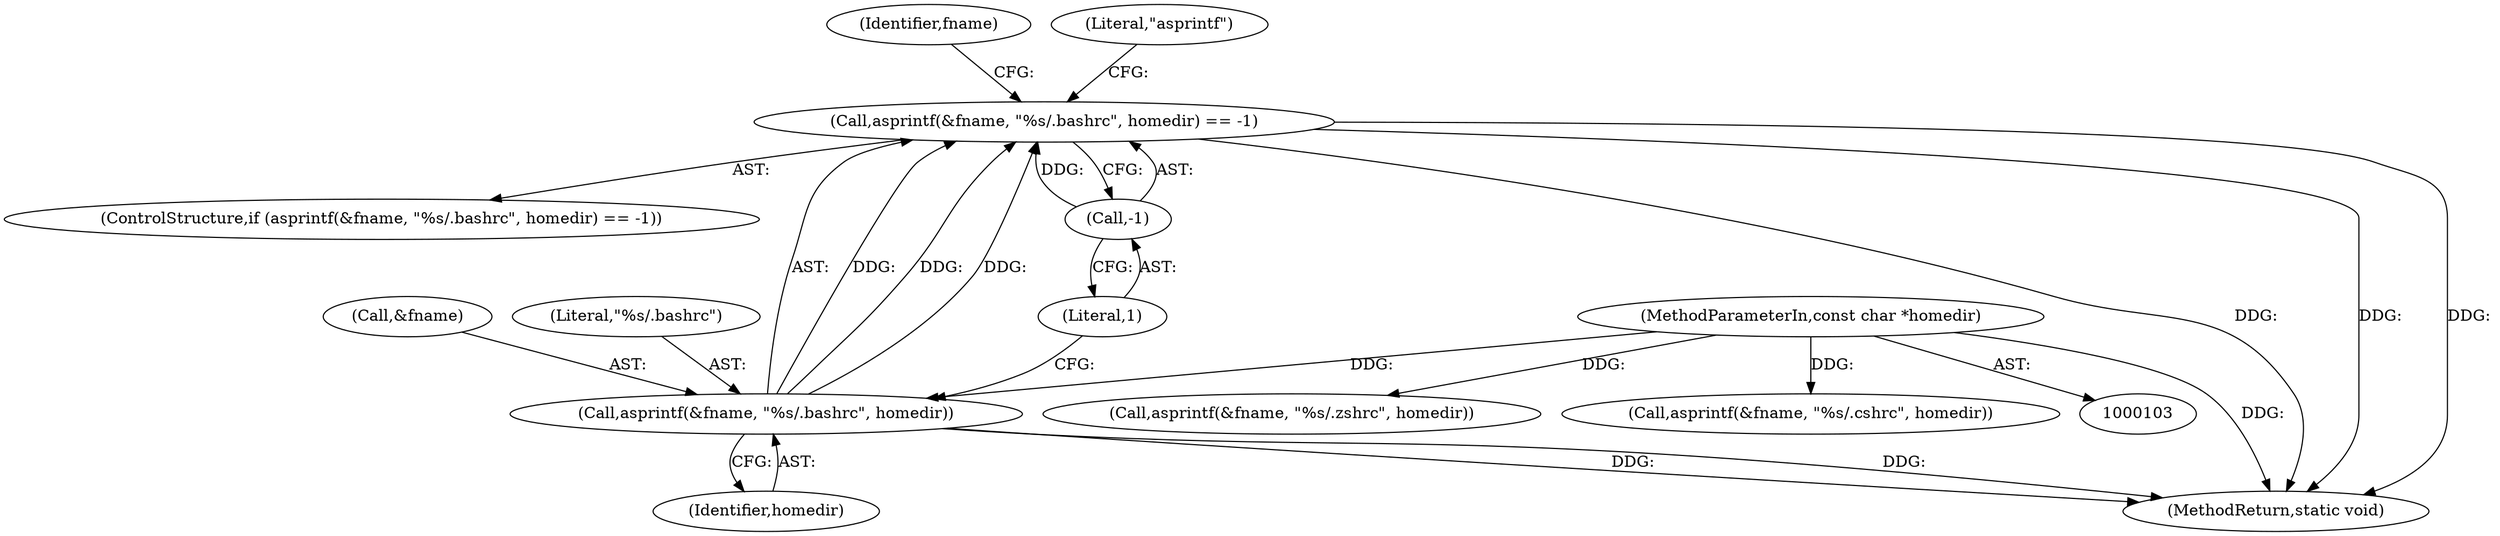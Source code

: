 digraph "0_firejail_38d418505e9ee2d326557e5639e8da49c298858f@API" {
"1000261" [label="(Call,asprintf(&fname, \"%s/.bashrc\", homedir) == -1)"];
"1000262" [label="(Call,asprintf(&fname, \"%s/.bashrc\", homedir))"];
"1000104" [label="(MethodParameterIn,const char *homedir)"];
"1000267" [label="(Call,-1)"];
"1000268" [label="(Literal,1)"];
"1000263" [label="(Call,&fname)"];
"1000266" [label="(Identifier,homedir)"];
"1000104" [label="(MethodParameterIn,const char *homedir)"];
"1000261" [label="(Call,asprintf(&fname, \"%s/.bashrc\", homedir) == -1)"];
"1000260" [label="(ControlStructure,if (asprintf(&fname, \"%s/.bashrc\", homedir) == -1))"];
"1000131" [label="(Call,asprintf(&fname, \"%s/.zshrc\", homedir))"];
"1000265" [label="(Literal,\"%s/.bashrc\")"];
"1000267" [label="(Call,-1)"];
"1000262" [label="(Call,asprintf(&fname, \"%s/.bashrc\", homedir))"];
"1000202" [label="(Call,asprintf(&fname, \"%s/.cshrc\", homedir))"];
"1000275" [label="(Identifier,fname)"];
"1000308" [label="(MethodReturn,static void)"];
"1000270" [label="(Literal,\"asprintf\")"];
"1000261" -> "1000260"  [label="AST: "];
"1000261" -> "1000267"  [label="CFG: "];
"1000262" -> "1000261"  [label="AST: "];
"1000267" -> "1000261"  [label="AST: "];
"1000270" -> "1000261"  [label="CFG: "];
"1000275" -> "1000261"  [label="CFG: "];
"1000261" -> "1000308"  [label="DDG: "];
"1000261" -> "1000308"  [label="DDG: "];
"1000261" -> "1000308"  [label="DDG: "];
"1000262" -> "1000261"  [label="DDG: "];
"1000262" -> "1000261"  [label="DDG: "];
"1000262" -> "1000261"  [label="DDG: "];
"1000267" -> "1000261"  [label="DDG: "];
"1000262" -> "1000266"  [label="CFG: "];
"1000263" -> "1000262"  [label="AST: "];
"1000265" -> "1000262"  [label="AST: "];
"1000266" -> "1000262"  [label="AST: "];
"1000268" -> "1000262"  [label="CFG: "];
"1000262" -> "1000308"  [label="DDG: "];
"1000262" -> "1000308"  [label="DDG: "];
"1000104" -> "1000262"  [label="DDG: "];
"1000104" -> "1000103"  [label="AST: "];
"1000104" -> "1000308"  [label="DDG: "];
"1000104" -> "1000131"  [label="DDG: "];
"1000104" -> "1000202"  [label="DDG: "];
"1000267" -> "1000268"  [label="CFG: "];
"1000268" -> "1000267"  [label="AST: "];
}
